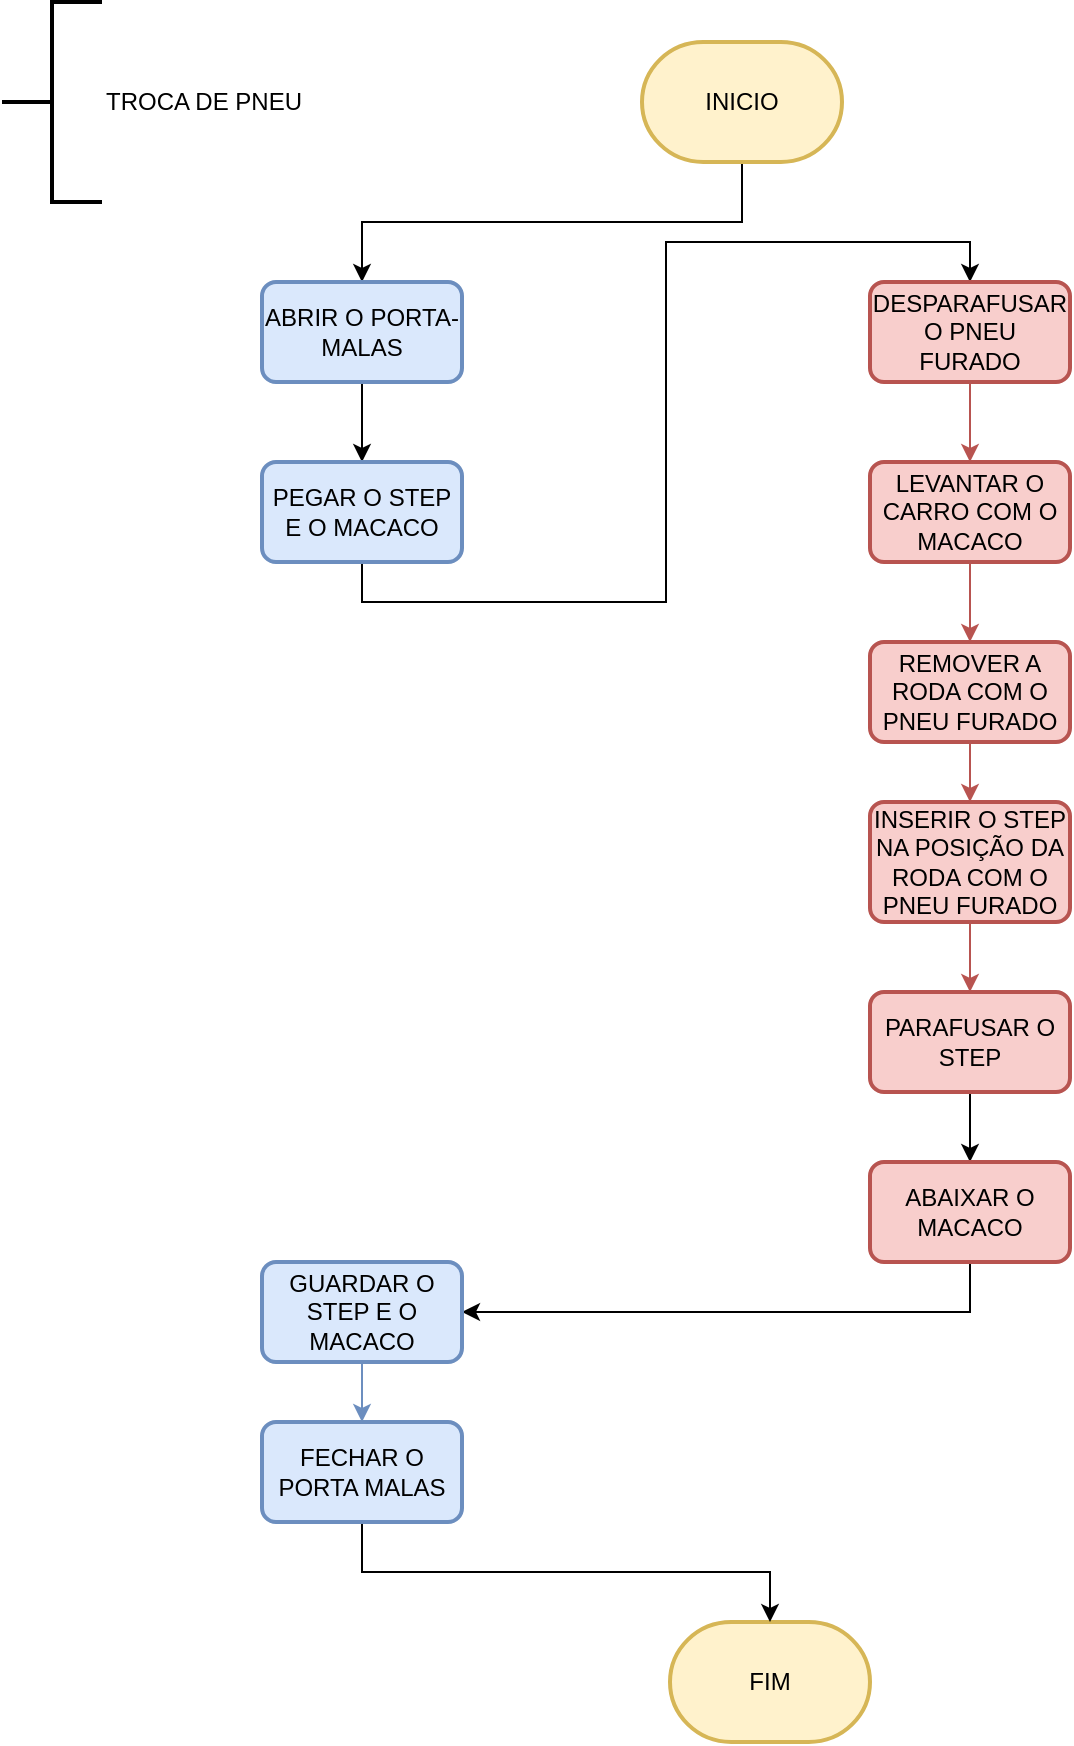 <mxfile version="20.8.3" type="github">
  <diagram id="cnbBdcg51f2MrIOiLmwp" name="Página-1">
    <mxGraphModel dx="880" dy="452" grid="1" gridSize="10" guides="1" tooltips="1" connect="1" arrows="1" fold="1" page="1" pageScale="1" pageWidth="827" pageHeight="1169" math="0" shadow="0">
      <root>
        <mxCell id="0" />
        <mxCell id="1" parent="0" />
        <mxCell id="pO_4oH6HTxDffMZFU0ae-1" value="TROCA DE PNEU" style="strokeWidth=2;html=1;shape=mxgraph.flowchart.annotation_2;align=left;labelPosition=right;pointerEvents=1;" parent="1" vertex="1">
          <mxGeometry x="30" y="40" width="50" height="100" as="geometry" />
        </mxCell>
        <mxCell id="pO_4oH6HTxDffMZFU0ae-8" style="edgeStyle=orthogonalEdgeStyle;rounded=0;orthogonalLoop=1;jettySize=auto;html=1;exitX=0.5;exitY=1;exitDx=0;exitDy=0;exitPerimeter=0;entryX=0.5;entryY=0;entryDx=0;entryDy=0;" parent="1" source="pO_4oH6HTxDffMZFU0ae-2" target="pO_4oH6HTxDffMZFU0ae-4" edge="1">
          <mxGeometry relative="1" as="geometry" />
        </mxCell>
        <mxCell id="pO_4oH6HTxDffMZFU0ae-2" value="INICIO" style="strokeWidth=2;html=1;shape=mxgraph.flowchart.terminator;whiteSpace=wrap;fillColor=#fff2cc;strokeColor=#d6b656;" parent="1" vertex="1">
          <mxGeometry x="350" y="60" width="100" height="60" as="geometry" />
        </mxCell>
        <mxCell id="pO_4oH6HTxDffMZFU0ae-3" value="FIM" style="strokeWidth=2;html=1;shape=mxgraph.flowchart.terminator;whiteSpace=wrap;fillColor=#fff2cc;strokeColor=#d6b656;" parent="1" vertex="1">
          <mxGeometry x="364" y="850" width="100" height="60" as="geometry" />
        </mxCell>
        <mxCell id="pO_4oH6HTxDffMZFU0ae-9" style="edgeStyle=orthogonalEdgeStyle;rounded=0;orthogonalLoop=1;jettySize=auto;html=1;exitX=0.5;exitY=1;exitDx=0;exitDy=0;entryX=0.5;entryY=0;entryDx=0;entryDy=0;" parent="1" source="pO_4oH6HTxDffMZFU0ae-4" target="pO_4oH6HTxDffMZFU0ae-5" edge="1">
          <mxGeometry relative="1" as="geometry" />
        </mxCell>
        <mxCell id="pO_4oH6HTxDffMZFU0ae-4" value="ABRIR O PORTA-MALAS" style="rounded=1;whiteSpace=wrap;html=1;absoluteArcSize=1;arcSize=14;strokeWidth=2;fillColor=#dae8fc;strokeColor=#6c8ebf;" parent="1" vertex="1">
          <mxGeometry x="160" y="180" width="100" height="50" as="geometry" />
        </mxCell>
        <mxCell id="pO_4oH6HTxDffMZFU0ae-10" style="edgeStyle=orthogonalEdgeStyle;rounded=0;orthogonalLoop=1;jettySize=auto;html=1;exitX=0.5;exitY=1;exitDx=0;exitDy=0;entryX=0.5;entryY=0;entryDx=0;entryDy=0;" parent="1" source="pO_4oH6HTxDffMZFU0ae-5" target="pO_4oH6HTxDffMZFU0ae-6" edge="1">
          <mxGeometry relative="1" as="geometry" />
        </mxCell>
        <mxCell id="pO_4oH6HTxDffMZFU0ae-5" value="PEGAR O STEP E O MACACO" style="rounded=1;whiteSpace=wrap;html=1;absoluteArcSize=1;arcSize=14;strokeWidth=2;fillColor=#dae8fc;strokeColor=#6c8ebf;" parent="1" vertex="1">
          <mxGeometry x="160" y="270" width="100" height="50" as="geometry" />
        </mxCell>
        <mxCell id="pO_4oH6HTxDffMZFU0ae-11" style="edgeStyle=orthogonalEdgeStyle;rounded=0;orthogonalLoop=1;jettySize=auto;html=1;exitX=0.5;exitY=1;exitDx=0;exitDy=0;fillColor=#f8cecc;strokeColor=#b85450;" parent="1" source="pO_4oH6HTxDffMZFU0ae-6" target="pO_4oH6HTxDffMZFU0ae-7" edge="1">
          <mxGeometry relative="1" as="geometry" />
        </mxCell>
        <mxCell id="pO_4oH6HTxDffMZFU0ae-6" value="DESPARAFUSAR O PNEU FURADO" style="rounded=1;whiteSpace=wrap;html=1;absoluteArcSize=1;arcSize=14;strokeWidth=2;fillColor=#f8cecc;strokeColor=#b85450;" parent="1" vertex="1">
          <mxGeometry x="464" y="180" width="100" height="50" as="geometry" />
        </mxCell>
        <mxCell id="pO_4oH6HTxDffMZFU0ae-13" style="edgeStyle=orthogonalEdgeStyle;rounded=0;orthogonalLoop=1;jettySize=auto;html=1;exitX=0.5;exitY=1;exitDx=0;exitDy=0;entryX=0.5;entryY=0;entryDx=0;entryDy=0;fillColor=#f8cecc;strokeColor=#b85450;" parent="1" source="pO_4oH6HTxDffMZFU0ae-7" target="pO_4oH6HTxDffMZFU0ae-12" edge="1">
          <mxGeometry relative="1" as="geometry" />
        </mxCell>
        <mxCell id="pO_4oH6HTxDffMZFU0ae-7" value="LEVANTAR O CARRO COM O MACACO" style="rounded=1;whiteSpace=wrap;html=1;absoluteArcSize=1;arcSize=14;strokeWidth=2;fillColor=#f8cecc;strokeColor=#b85450;" parent="1" vertex="1">
          <mxGeometry x="464" y="270" width="100" height="50" as="geometry" />
        </mxCell>
        <mxCell id="pO_4oH6HTxDffMZFU0ae-15" style="edgeStyle=orthogonalEdgeStyle;rounded=0;orthogonalLoop=1;jettySize=auto;html=1;exitX=0.5;exitY=1;exitDx=0;exitDy=0;entryX=0.5;entryY=0;entryDx=0;entryDy=0;fillColor=#f8cecc;strokeColor=#b85450;" parent="1" source="pO_4oH6HTxDffMZFU0ae-12" target="pO_4oH6HTxDffMZFU0ae-14" edge="1">
          <mxGeometry relative="1" as="geometry" />
        </mxCell>
        <mxCell id="pO_4oH6HTxDffMZFU0ae-12" value="REMOVER A RODA COM O PNEU FURADO" style="rounded=1;whiteSpace=wrap;html=1;absoluteArcSize=1;arcSize=14;strokeWidth=2;fillColor=#f8cecc;strokeColor=#b85450;" parent="1" vertex="1">
          <mxGeometry x="464" y="360" width="100" height="50" as="geometry" />
        </mxCell>
        <mxCell id="pO_4oH6HTxDffMZFU0ae-17" style="edgeStyle=orthogonalEdgeStyle;rounded=0;orthogonalLoop=1;jettySize=auto;html=1;exitX=0.5;exitY=1;exitDx=0;exitDy=0;fillColor=#f8cecc;strokeColor=#b85450;" parent="1" source="pO_4oH6HTxDffMZFU0ae-14" target="pO_4oH6HTxDffMZFU0ae-16" edge="1">
          <mxGeometry relative="1" as="geometry" />
        </mxCell>
        <mxCell id="pO_4oH6HTxDffMZFU0ae-14" value="INSERIR O STEP NA POSIÇÃO DA RODA COM O PNEU FURADO" style="rounded=1;whiteSpace=wrap;html=1;absoluteArcSize=1;arcSize=14;strokeWidth=2;fillColor=#f8cecc;strokeColor=#b85450;" parent="1" vertex="1">
          <mxGeometry x="464" y="440" width="100" height="60" as="geometry" />
        </mxCell>
        <mxCell id="pO_4oH6HTxDffMZFU0ae-20" style="edgeStyle=orthogonalEdgeStyle;rounded=0;orthogonalLoop=1;jettySize=auto;html=1;exitX=0.5;exitY=1;exitDx=0;exitDy=0;entryX=0.5;entryY=0;entryDx=0;entryDy=0;" parent="1" source="pO_4oH6HTxDffMZFU0ae-16" target="pO_4oH6HTxDffMZFU0ae-19" edge="1">
          <mxGeometry relative="1" as="geometry" />
        </mxCell>
        <mxCell id="pO_4oH6HTxDffMZFU0ae-16" value="PARAFUSAR O STEP" style="rounded=1;whiteSpace=wrap;html=1;absoluteArcSize=1;arcSize=14;strokeWidth=2;fillColor=#f8cecc;strokeColor=#b85450;" parent="1" vertex="1">
          <mxGeometry x="464" y="535" width="100" height="50" as="geometry" />
        </mxCell>
        <mxCell id="pO_4oH6HTxDffMZFU0ae-22" style="edgeStyle=orthogonalEdgeStyle;rounded=0;orthogonalLoop=1;jettySize=auto;html=1;exitX=0.5;exitY=1;exitDx=0;exitDy=0;" parent="1" source="pO_4oH6HTxDffMZFU0ae-19" target="pO_4oH6HTxDffMZFU0ae-21" edge="1">
          <mxGeometry relative="1" as="geometry" />
        </mxCell>
        <mxCell id="pO_4oH6HTxDffMZFU0ae-19" value="ABAIXAR O MACACO" style="rounded=1;whiteSpace=wrap;html=1;absoluteArcSize=1;arcSize=14;strokeWidth=2;fillColor=#f8cecc;strokeColor=#b85450;" parent="1" vertex="1">
          <mxGeometry x="464" y="620" width="100" height="50" as="geometry" />
        </mxCell>
        <mxCell id="pO_4oH6HTxDffMZFU0ae-24" style="edgeStyle=orthogonalEdgeStyle;rounded=0;orthogonalLoop=1;jettySize=auto;html=1;exitX=0.5;exitY=1;exitDx=0;exitDy=0;entryX=0.5;entryY=0;entryDx=0;entryDy=0;fillColor=#dae8fc;strokeColor=#6c8ebf;" parent="1" source="pO_4oH6HTxDffMZFU0ae-21" target="pO_4oH6HTxDffMZFU0ae-23" edge="1">
          <mxGeometry relative="1" as="geometry" />
        </mxCell>
        <mxCell id="pO_4oH6HTxDffMZFU0ae-21" value="GUARDAR O STEP E O MACACO" style="rounded=1;whiteSpace=wrap;html=1;absoluteArcSize=1;arcSize=14;strokeWidth=2;fillColor=#dae8fc;strokeColor=#6c8ebf;" parent="1" vertex="1">
          <mxGeometry x="160" y="670" width="100" height="50" as="geometry" />
        </mxCell>
        <mxCell id="pO_4oH6HTxDffMZFU0ae-25" style="edgeStyle=orthogonalEdgeStyle;rounded=0;orthogonalLoop=1;jettySize=auto;html=1;exitX=0.5;exitY=1;exitDx=0;exitDy=0;" parent="1" source="pO_4oH6HTxDffMZFU0ae-23" target="pO_4oH6HTxDffMZFU0ae-3" edge="1">
          <mxGeometry relative="1" as="geometry" />
        </mxCell>
        <mxCell id="pO_4oH6HTxDffMZFU0ae-23" value="FECHAR O PORTA MALAS" style="rounded=1;whiteSpace=wrap;html=1;absoluteArcSize=1;arcSize=14;strokeWidth=2;fillColor=#dae8fc;strokeColor=#6c8ebf;" parent="1" vertex="1">
          <mxGeometry x="160" y="750" width="100" height="50" as="geometry" />
        </mxCell>
      </root>
    </mxGraphModel>
  </diagram>
</mxfile>
